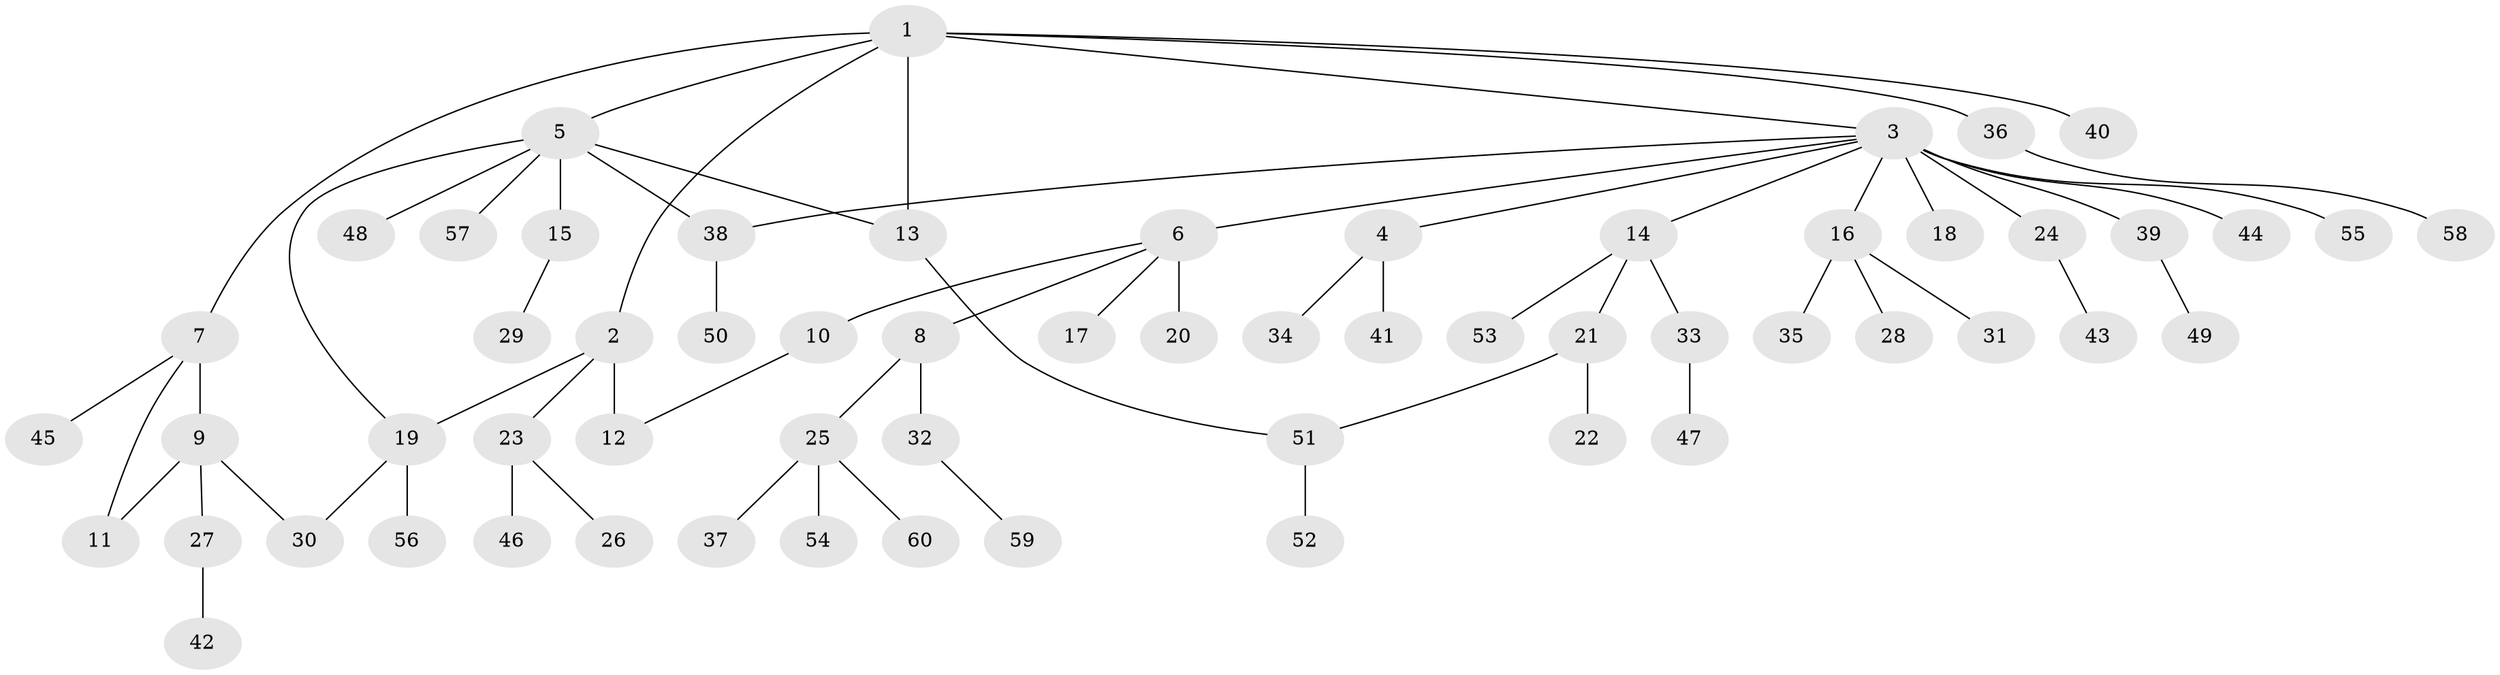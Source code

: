 // original degree distribution, {21: 0.006711409395973154, 12: 0.006711409395973154, 14: 0.006711409395973154, 4: 0.03355704697986577, 8: 0.013422818791946308, 3: 0.03355704697986577, 5: 0.04697986577181208, 13: 0.006711409395973154, 2: 0.1476510067114094, 1: 0.6778523489932886, 6: 0.013422818791946308, 7: 0.006711409395973154}
// Generated by graph-tools (version 1.1) at 2025/50/03/04/25 22:50:32]
// undirected, 60 vertices, 66 edges
graph export_dot {
  node [color=gray90,style=filled];
  1;
  2;
  3;
  4;
  5;
  6;
  7;
  8;
  9;
  10;
  11;
  12;
  13;
  14;
  15;
  16;
  17;
  18;
  19;
  20;
  21;
  22;
  23;
  24;
  25;
  26;
  27;
  28;
  29;
  30;
  31;
  32;
  33;
  34;
  35;
  36;
  37;
  38;
  39;
  40;
  41;
  42;
  43;
  44;
  45;
  46;
  47;
  48;
  49;
  50;
  51;
  52;
  53;
  54;
  55;
  56;
  57;
  58;
  59;
  60;
  1 -- 2 [weight=1.0];
  1 -- 3 [weight=1.0];
  1 -- 5 [weight=1.0];
  1 -- 7 [weight=1.0];
  1 -- 13 [weight=14.0];
  1 -- 36 [weight=1.0];
  1 -- 40 [weight=1.0];
  2 -- 12 [weight=8.0];
  2 -- 19 [weight=1.0];
  2 -- 23 [weight=1.0];
  3 -- 4 [weight=1.0];
  3 -- 6 [weight=1.0];
  3 -- 14 [weight=1.0];
  3 -- 16 [weight=1.0];
  3 -- 18 [weight=1.0];
  3 -- 24 [weight=1.0];
  3 -- 38 [weight=1.0];
  3 -- 39 [weight=1.0];
  3 -- 44 [weight=3.0];
  3 -- 55 [weight=1.0];
  4 -- 34 [weight=1.0];
  4 -- 41 [weight=1.0];
  5 -- 13 [weight=1.0];
  5 -- 15 [weight=1.0];
  5 -- 19 [weight=1.0];
  5 -- 38 [weight=1.0];
  5 -- 48 [weight=1.0];
  5 -- 57 [weight=1.0];
  6 -- 8 [weight=1.0];
  6 -- 10 [weight=1.0];
  6 -- 17 [weight=1.0];
  6 -- 20 [weight=3.0];
  7 -- 9 [weight=9.0];
  7 -- 11 [weight=1.0];
  7 -- 45 [weight=1.0];
  8 -- 25 [weight=1.0];
  8 -- 32 [weight=2.0];
  9 -- 11 [weight=1.0];
  9 -- 27 [weight=1.0];
  9 -- 30 [weight=1.0];
  10 -- 12 [weight=1.0];
  13 -- 51 [weight=1.0];
  14 -- 21 [weight=1.0];
  14 -- 33 [weight=1.0];
  14 -- 53 [weight=1.0];
  15 -- 29 [weight=4.0];
  16 -- 28 [weight=1.0];
  16 -- 31 [weight=1.0];
  16 -- 35 [weight=1.0];
  19 -- 30 [weight=1.0];
  19 -- 56 [weight=2.0];
  21 -- 22 [weight=1.0];
  21 -- 51 [weight=1.0];
  23 -- 26 [weight=1.0];
  23 -- 46 [weight=2.0];
  24 -- 43 [weight=4.0];
  25 -- 37 [weight=1.0];
  25 -- 54 [weight=1.0];
  25 -- 60 [weight=1.0];
  27 -- 42 [weight=3.0];
  32 -- 59 [weight=1.0];
  33 -- 47 [weight=3.0];
  36 -- 58 [weight=1.0];
  38 -- 50 [weight=4.0];
  39 -- 49 [weight=2.0];
  51 -- 52 [weight=1.0];
}
